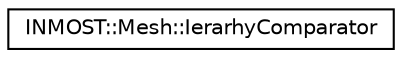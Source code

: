 digraph "Graphical Class Hierarchy"
{
  edge [fontname="Helvetica",fontsize="10",labelfontname="Helvetica",labelfontsize="10"];
  node [fontname="Helvetica",fontsize="10",shape=record];
  rankdir="LR";
  Node1 [label="INMOST::Mesh::IerarhyComparator",height=0.2,width=0.4,color="black", fillcolor="white", style="filled",URL="$classINMOST_1_1Mesh_1_1IerarhyComparator.html"];
}
